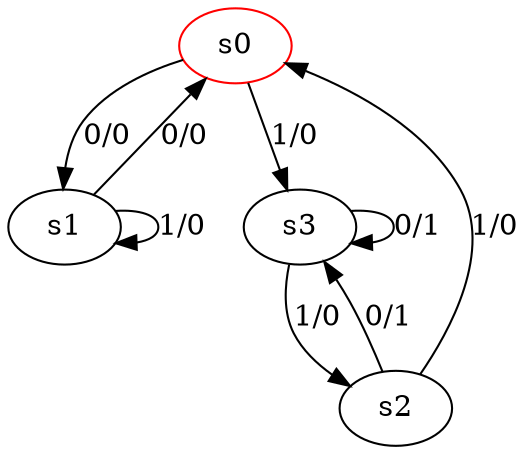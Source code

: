 digraph G {
s0 [color="red"]
s1
s2
s3
s0 -> s1 [label="0/0"]
s0 -> s3 [label="1/0"]
s1 -> s0 [label="0/0"]
s1 -> s1 [label="1/0"]
s2 -> s0 [label="1/0"]
s2 -> s3 [label="0/1"]
s3 -> s2 [label="1/0"]
s3 -> s3 [label="0/1"]
}
